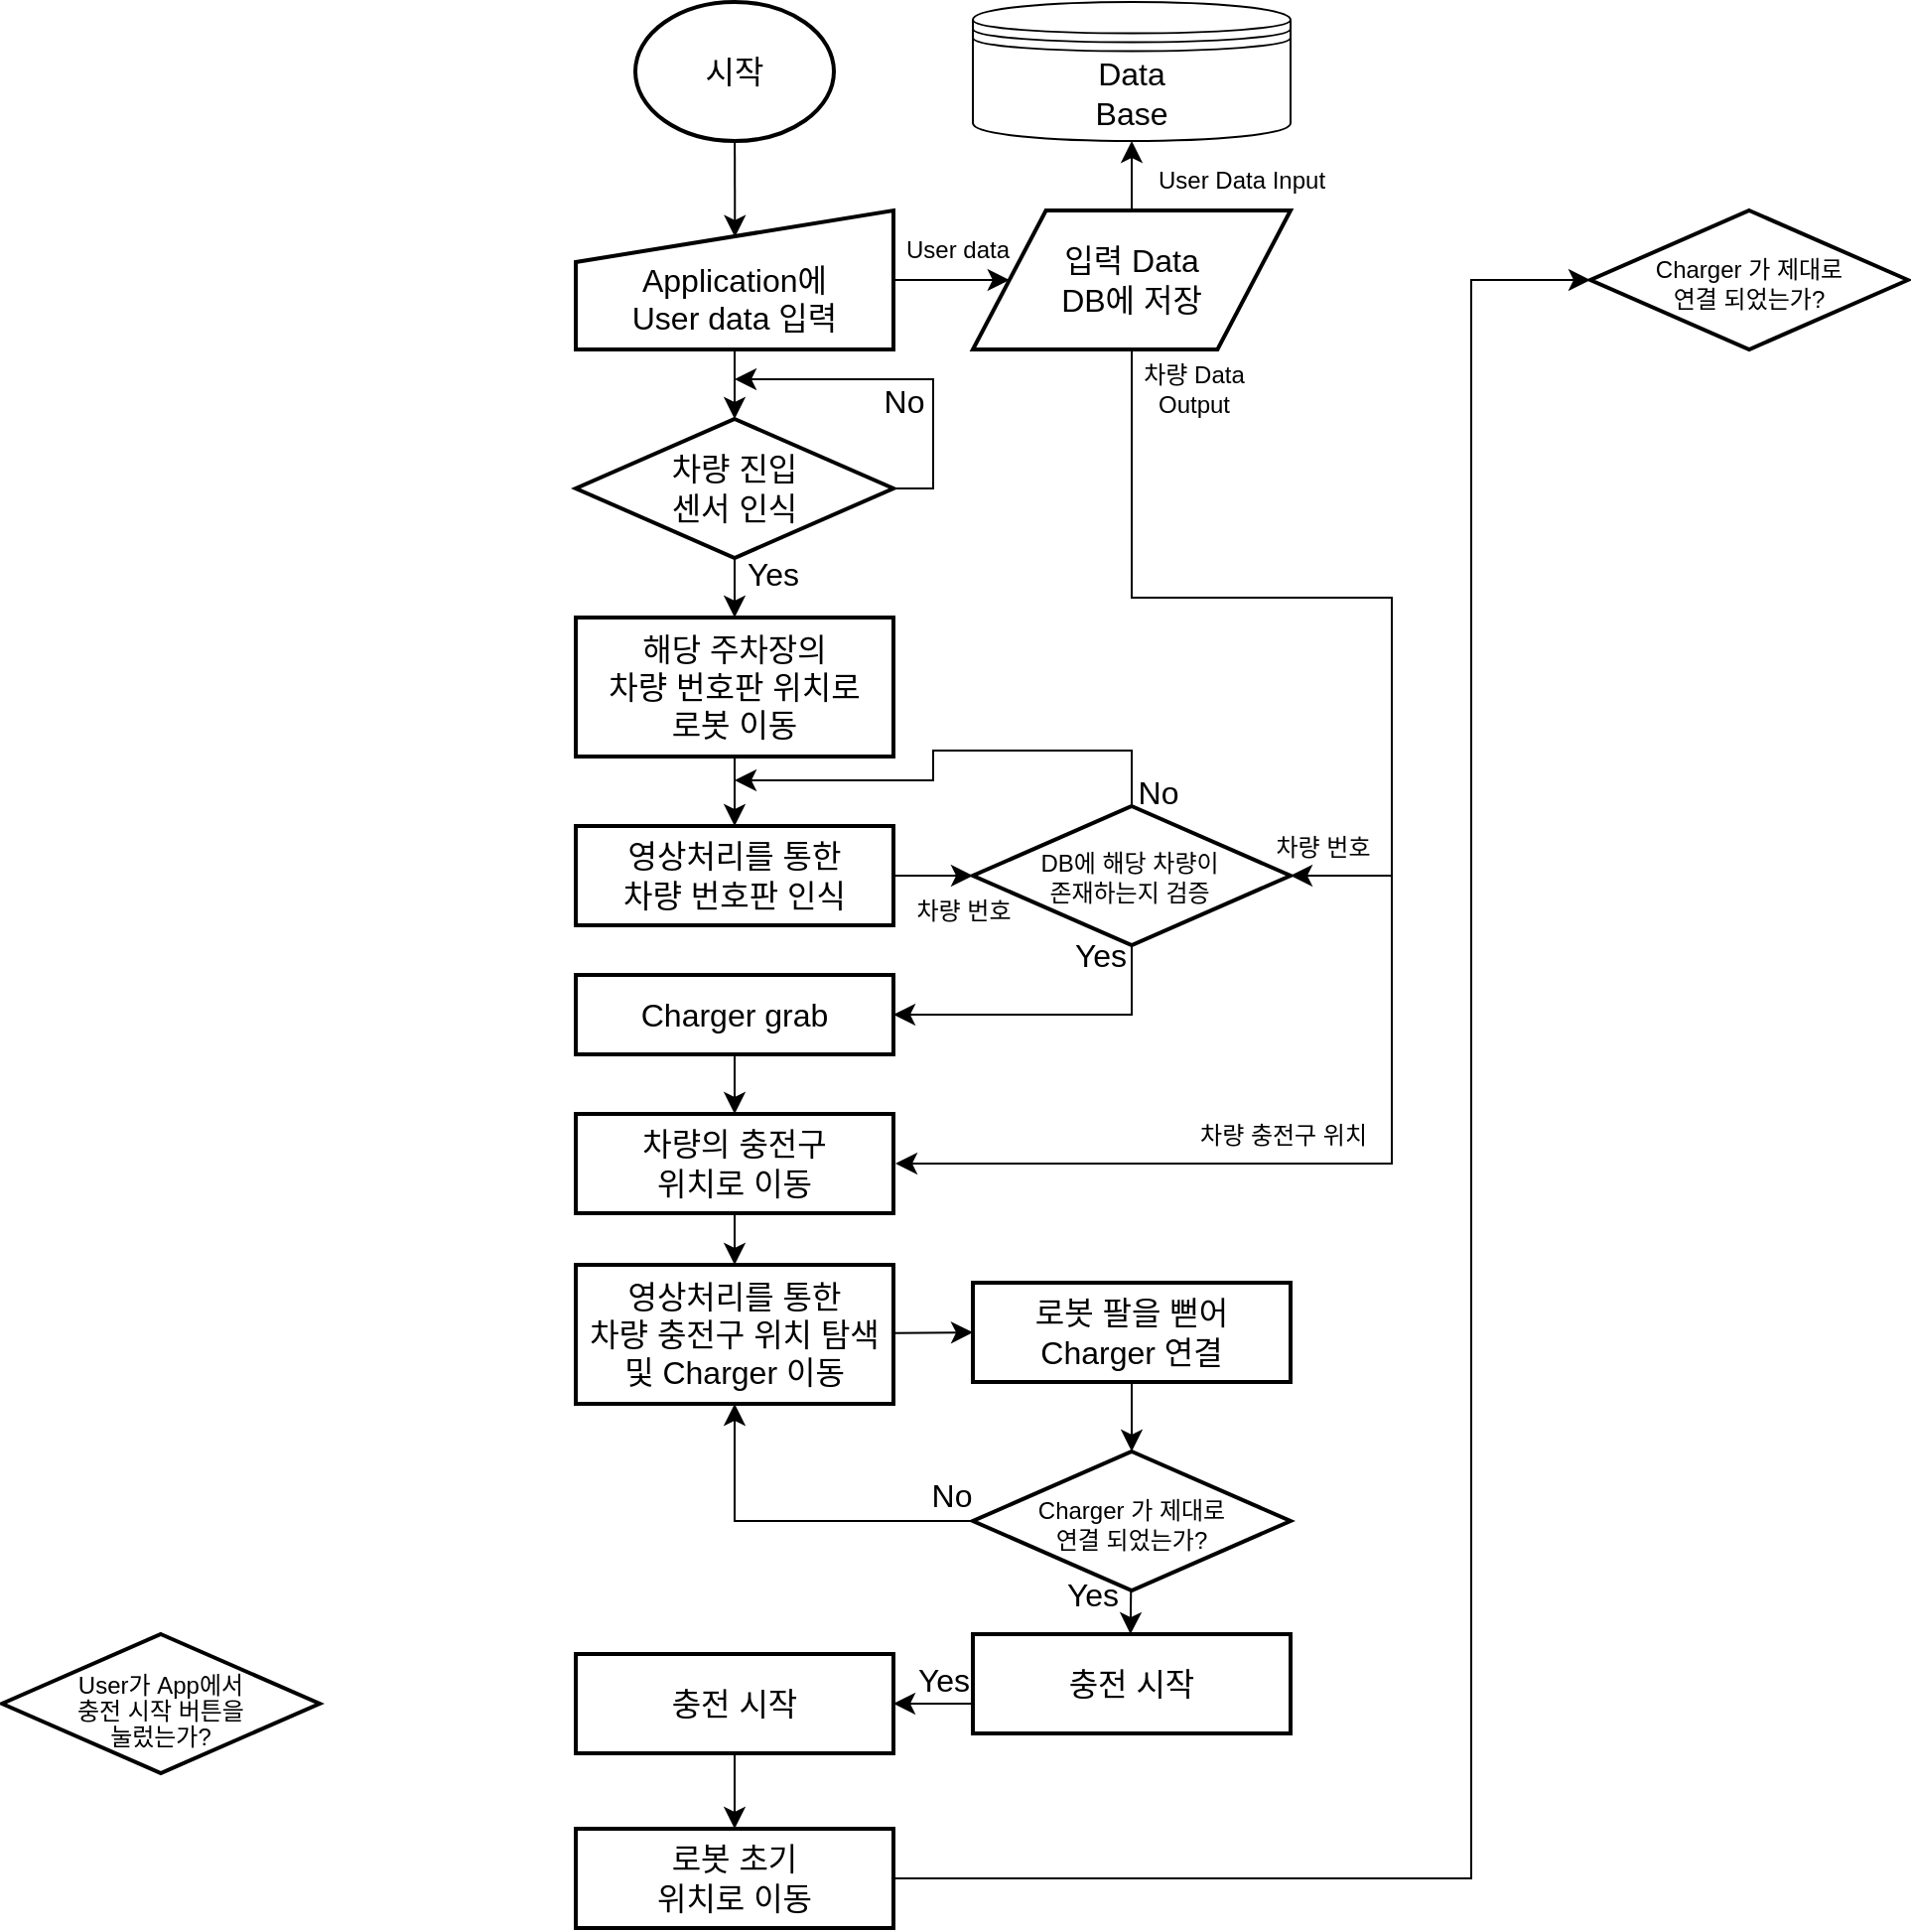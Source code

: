<mxfile version="22.1.4" type="device" pages="2">
  <diagram id="C5RBs43oDa-KdzZeNtuy" name="Page-1">
    <mxGraphModel dx="1909" dy="924" grid="1" gridSize="10" guides="1" tooltips="1" connect="1" arrows="1" fold="1" page="0" pageScale="1" pageWidth="827" pageHeight="1169" background="none" math="0" shadow="0">
      <root>
        <mxCell id="WIyWlLk6GJQsqaUBKTNV-0" />
        <mxCell id="WIyWlLk6GJQsqaUBKTNV-1" parent="WIyWlLk6GJQsqaUBKTNV-0" />
        <mxCell id="h17tKpYc9y7hVY17VJQC-1" value="시작" style="strokeWidth=2;html=1;shape=mxgraph.flowchart.start_1;whiteSpace=wrap;fontSize=16;labelBackgroundColor=none;rounded=0;" vertex="1" parent="WIyWlLk6GJQsqaUBKTNV-1">
          <mxGeometry x="249" y="10" width="100" height="70" as="geometry" />
        </mxCell>
        <mxCell id="h17tKpYc9y7hVY17VJQC-27" style="edgeStyle=none;curved=1;rounded=0;orthogonalLoop=1;jettySize=auto;html=1;entryX=0;entryY=0.5;entryDx=0;entryDy=0;fontSize=12;startSize=8;endSize=8;labelBackgroundColor=none;fontColor=default;" edge="1" parent="WIyWlLk6GJQsqaUBKTNV-1" source="h17tKpYc9y7hVY17VJQC-12" target="h17tKpYc9y7hVY17VJQC-25">
          <mxGeometry relative="1" as="geometry" />
        </mxCell>
        <mxCell id="h17tKpYc9y7hVY17VJQC-12" value="&lt;br&gt;&lt;span style=&quot;color: rgb(0, 0, 0); font-family: Helvetica; font-size: 16px; font-style: normal; font-variant-ligatures: normal; font-variant-caps: normal; font-weight: 400; letter-spacing: normal; orphans: 2; text-align: center; text-indent: 0px; text-transform: none; widows: 2; word-spacing: 0px; -webkit-text-stroke-width: 0px; text-decoration-thickness: initial; text-decoration-style: initial; text-decoration-color: initial; float: none; display: inline !important;&quot;&gt;Application에&lt;/span&gt;&lt;br style=&quot;border-color: var(--border-color); color: rgb(0, 0, 0); font-family: Helvetica; font-size: 16px; font-style: normal; font-variant-ligatures: normal; font-variant-caps: normal; font-weight: 400; letter-spacing: normal; orphans: 2; text-align: center; text-indent: 0px; text-transform: none; widows: 2; word-spacing: 0px; -webkit-text-stroke-width: 0px; text-decoration-thickness: initial; text-decoration-style: initial; text-decoration-color: initial;&quot;&gt;&lt;span style=&quot;color: rgb(0, 0, 0); font-family: Helvetica; font-size: 16px; font-style: normal; font-variant-ligatures: normal; font-variant-caps: normal; font-weight: 400; letter-spacing: normal; orphans: 2; text-align: center; text-indent: 0px; text-transform: none; widows: 2; word-spacing: 0px; -webkit-text-stroke-width: 0px; text-decoration-thickness: initial; text-decoration-style: initial; text-decoration-color: initial; float: none; display: inline !important;&quot;&gt;User data 입력&lt;/span&gt;" style="html=1;strokeWidth=2;shape=manualInput;whiteSpace=wrap;rounded=0;size=26;arcSize=11;fontSize=16;labelBackgroundColor=none;labelBorderColor=none;" vertex="1" parent="WIyWlLk6GJQsqaUBKTNV-1">
          <mxGeometry x="219" y="115" width="160" height="70" as="geometry" />
        </mxCell>
        <mxCell id="h17tKpYc9y7hVY17VJQC-13" style="edgeStyle=none;curved=1;rounded=0;orthogonalLoop=1;jettySize=auto;html=1;exitX=0.5;exitY=1;exitDx=0;exitDy=0;fontSize=12;startSize=8;endSize=8;labelBackgroundColor=none;fontColor=default;" edge="1" parent="WIyWlLk6GJQsqaUBKTNV-1" source="h17tKpYc9y7hVY17VJQC-12" target="h17tKpYc9y7hVY17VJQC-12">
          <mxGeometry relative="1" as="geometry" />
        </mxCell>
        <mxCell id="h17tKpYc9y7hVY17VJQC-28" style="edgeStyle=none;curved=1;rounded=0;orthogonalLoop=1;jettySize=auto;html=1;entryX=0.5;entryY=0;entryDx=0;entryDy=0;fontSize=12;startSize=8;endSize=8;labelBackgroundColor=none;fontColor=default;exitX=0.5;exitY=1;exitDx=0;exitDy=0;exitPerimeter=0;" edge="1" parent="WIyWlLk6GJQsqaUBKTNV-1" source="h17tKpYc9y7hVY17VJQC-15" target="h17tKpYc9y7hVY17VJQC-24">
          <mxGeometry relative="1" as="geometry" />
        </mxCell>
        <mxCell id="h17tKpYc9y7hVY17VJQC-15" value="차량 진입&lt;br&gt;센서 인식" style="strokeWidth=2;html=1;shape=mxgraph.flowchart.decision;whiteSpace=wrap;fontSize=16;labelBackgroundColor=none;rounded=0;" vertex="1" parent="WIyWlLk6GJQsqaUBKTNV-1">
          <mxGeometry x="219" y="220" width="160" height="70" as="geometry" />
        </mxCell>
        <mxCell id="h17tKpYc9y7hVY17VJQC-17" style="edgeStyle=none;curved=1;rounded=0;orthogonalLoop=1;jettySize=auto;html=1;entryX=0.501;entryY=0.191;entryDx=0;entryDy=0;entryPerimeter=0;fontSize=12;startSize=8;endSize=8;labelBackgroundColor=none;fontColor=default;" edge="1" parent="WIyWlLk6GJQsqaUBKTNV-1" source="h17tKpYc9y7hVY17VJQC-1" target="h17tKpYc9y7hVY17VJQC-12">
          <mxGeometry relative="1" as="geometry" />
        </mxCell>
        <mxCell id="h17tKpYc9y7hVY17VJQC-18" style="edgeStyle=none;curved=1;rounded=0;orthogonalLoop=1;jettySize=auto;html=1;entryX=0.5;entryY=0;entryDx=0;entryDy=0;entryPerimeter=0;fontSize=12;startSize=8;endSize=8;labelBackgroundColor=none;fontColor=default;" edge="1" parent="WIyWlLk6GJQsqaUBKTNV-1" source="h17tKpYc9y7hVY17VJQC-12" target="h17tKpYc9y7hVY17VJQC-15">
          <mxGeometry relative="1" as="geometry" />
        </mxCell>
        <mxCell id="h17tKpYc9y7hVY17VJQC-21" value="" style="edgeStyle=elbowEdgeStyle;elbow=horizontal;endArrow=classic;html=1;curved=0;rounded=0;endSize=8;startSize=8;fontSize=12;exitX=1;exitY=0.5;exitDx=0;exitDy=0;exitPerimeter=0;labelBackgroundColor=none;fontColor=default;" edge="1" parent="WIyWlLk6GJQsqaUBKTNV-1" source="h17tKpYc9y7hVY17VJQC-15">
          <mxGeometry width="50" height="50" relative="1" as="geometry">
            <mxPoint x="379" y="265" as="sourcePoint" />
            <mxPoint x="299" y="200" as="targetPoint" />
            <Array as="points">
              <mxPoint x="399" y="220" />
            </Array>
          </mxGeometry>
        </mxCell>
        <mxCell id="h17tKpYc9y7hVY17VJQC-22" value="No" style="text;html=1;align=center;verticalAlign=middle;resizable=0;points=[];autosize=1;strokeColor=none;fillColor=none;fontSize=16;labelBackgroundColor=none;rounded=0;" vertex="1" parent="WIyWlLk6GJQsqaUBKTNV-1">
          <mxGeometry x="364" y="196" width="40" height="30" as="geometry" />
        </mxCell>
        <mxCell id="h17tKpYc9y7hVY17VJQC-33" style="edgeStyle=none;curved=1;rounded=0;orthogonalLoop=1;jettySize=auto;html=1;fontSize=12;startSize=8;endSize=8;labelBackgroundColor=none;fontColor=default;" edge="1" parent="WIyWlLk6GJQsqaUBKTNV-1" source="h17tKpYc9y7hVY17VJQC-24" target="h17tKpYc9y7hVY17VJQC-32">
          <mxGeometry relative="1" as="geometry" />
        </mxCell>
        <mxCell id="h17tKpYc9y7hVY17VJQC-24" value="해당 주차장의&lt;br&gt;차량 번호판 위치로&lt;br&gt;로봇 이동" style="rounded=0;whiteSpace=wrap;html=1;absoluteArcSize=1;arcSize=14;strokeWidth=2;fontSize=16;labelBackgroundColor=none;" vertex="1" parent="WIyWlLk6GJQsqaUBKTNV-1">
          <mxGeometry x="219" y="320" width="160" height="70" as="geometry" />
        </mxCell>
        <mxCell id="h17tKpYc9y7hVY17VJQC-45" style="edgeStyle=none;curved=1;rounded=0;orthogonalLoop=1;jettySize=auto;html=1;fontSize=12;startSize=8;endSize=8;labelBackgroundColor=none;fontColor=default;" edge="1" parent="WIyWlLk6GJQsqaUBKTNV-1" source="h17tKpYc9y7hVY17VJQC-25" target="h17tKpYc9y7hVY17VJQC-44">
          <mxGeometry relative="1" as="geometry" />
        </mxCell>
        <mxCell id="h17tKpYc9y7hVY17VJQC-25" value="&lt;span style=&quot;color: rgb(0, 0, 0); font-family: Helvetica; font-size: 16px; font-style: normal; font-variant-ligatures: normal; font-variant-caps: normal; font-weight: 400; letter-spacing: normal; orphans: 2; text-align: center; text-indent: 0px; text-transform: none; widows: 2; word-spacing: 0px; -webkit-text-stroke-width: 0px; text-decoration-thickness: initial; text-decoration-style: initial; text-decoration-color: initial; float: none; display: inline !important;&quot;&gt;입력 Data&lt;br&gt;DB에 저장&lt;/span&gt;" style="shape=parallelogram;html=1;strokeWidth=2;perimeter=parallelogramPerimeter;whiteSpace=wrap;rounded=0;arcSize=12;size=0.23;fontSize=16;labelBackgroundColor=none;" vertex="1" parent="WIyWlLk6GJQsqaUBKTNV-1">
          <mxGeometry x="419" y="115" width="160" height="70" as="geometry" />
        </mxCell>
        <mxCell id="h17tKpYc9y7hVY17VJQC-29" value="Yes" style="text;html=1;align=center;verticalAlign=middle;resizable=0;points=[];autosize=1;strokeColor=none;fillColor=none;fontSize=16;labelBackgroundColor=none;rounded=0;" vertex="1" parent="WIyWlLk6GJQsqaUBKTNV-1">
          <mxGeometry x="293" y="283" width="50" height="30" as="geometry" />
        </mxCell>
        <mxCell id="h17tKpYc9y7hVY17VJQC-39" style="edgeStyle=none;curved=1;rounded=0;orthogonalLoop=1;jettySize=auto;html=1;fontSize=12;startSize=8;endSize=8;labelBackgroundColor=none;fontColor=default;" edge="1" parent="WIyWlLk6GJQsqaUBKTNV-1" source="h17tKpYc9y7hVY17VJQC-32">
          <mxGeometry relative="1" as="geometry">
            <mxPoint x="419" y="450" as="targetPoint" />
          </mxGeometry>
        </mxCell>
        <mxCell id="h17tKpYc9y7hVY17VJQC-32" value="영상처리를 통한&lt;br&gt;차량 번호판 인식" style="rounded=0;whiteSpace=wrap;html=1;absoluteArcSize=1;arcSize=14;strokeWidth=2;fontSize=16;labelBackgroundColor=none;" vertex="1" parent="WIyWlLk6GJQsqaUBKTNV-1">
          <mxGeometry x="219" y="425" width="160" height="50" as="geometry" />
        </mxCell>
        <mxCell id="h17tKpYc9y7hVY17VJQC-38" value="" style="edgeStyle=segmentEdgeStyle;endArrow=classic;html=1;curved=0;rounded=0;endSize=8;startSize=8;fontSize=12;exitX=0.5;exitY=0;exitDx=0;exitDy=0;exitPerimeter=0;labelBackgroundColor=none;fontColor=default;" edge="1" parent="WIyWlLk6GJQsqaUBKTNV-1" source="h17tKpYc9y7hVY17VJQC-47">
          <mxGeometry width="50" height="50" relative="1" as="geometry">
            <mxPoint x="499" y="405" as="sourcePoint" />
            <mxPoint x="299" y="402" as="targetPoint" />
            <Array as="points">
              <mxPoint x="499" y="387" />
              <mxPoint x="399" y="387" />
              <mxPoint x="399" y="402" />
            </Array>
          </mxGeometry>
        </mxCell>
        <mxCell id="h17tKpYc9y7hVY17VJQC-40" value="No" style="text;html=1;align=center;verticalAlign=middle;resizable=0;points=[];autosize=1;strokeColor=none;fillColor=none;fontSize=16;labelBackgroundColor=none;rounded=0;" vertex="1" parent="WIyWlLk6GJQsqaUBKTNV-1">
          <mxGeometry x="492" y="393" width="40" height="30" as="geometry" />
        </mxCell>
        <mxCell id="h17tKpYc9y7hVY17VJQC-41" value="" style="edgeStyle=segmentEdgeStyle;endArrow=classic;html=1;curved=0;rounded=0;endSize=8;startSize=8;fontSize=12;exitX=0.377;exitY=1.005;exitDx=0;exitDy=0;exitPerimeter=0;entryX=1;entryY=0.5;entryDx=0;entryDy=0;labelBackgroundColor=none;fontColor=default;" edge="1" parent="WIyWlLk6GJQsqaUBKTNV-1">
          <mxGeometry width="50" height="50" relative="1" as="geometry">
            <mxPoint x="499.03" y="185.0" as="sourcePoint" />
            <mxPoint x="579" y="450" as="targetPoint" />
            <Array as="points">
              <mxPoint x="499" y="310" />
              <mxPoint x="630" y="310" />
              <mxPoint x="630" y="450" />
            </Array>
          </mxGeometry>
        </mxCell>
        <mxCell id="h17tKpYc9y7hVY17VJQC-42" value="차량 Data&lt;br&gt;Output" style="text;html=1;align=center;verticalAlign=middle;resizable=0;points=[];autosize=1;strokeColor=none;fillColor=none;fontSize=12;labelBackgroundColor=none;rounded=0;" vertex="1" parent="WIyWlLk6GJQsqaUBKTNV-1">
          <mxGeometry x="490" y="185" width="80" height="40" as="geometry" />
        </mxCell>
        <mxCell id="h17tKpYc9y7hVY17VJQC-44" value="Data&lt;br&gt;Base" style="shape=datastore;whiteSpace=wrap;html=1;fontSize=16;labelBackgroundColor=none;rounded=0;" vertex="1" parent="WIyWlLk6GJQsqaUBKTNV-1">
          <mxGeometry x="419" y="10" width="160" height="70" as="geometry" />
        </mxCell>
        <mxCell id="h17tKpYc9y7hVY17VJQC-46" value="User Data Input" style="text;html=1;align=center;verticalAlign=middle;resizable=0;points=[];autosize=1;strokeColor=none;fillColor=none;fontSize=12;labelBackgroundColor=none;rounded=0;" vertex="1" parent="WIyWlLk6GJQsqaUBKTNV-1">
          <mxGeometry x="499" y="85" width="110" height="30" as="geometry" />
        </mxCell>
        <mxCell id="h17tKpYc9y7hVY17VJQC-47" value="&lt;span style=&quot;color: rgb(0, 0, 0); font-family: Helvetica; font-size: 12px; font-style: normal; font-variant-ligatures: normal; font-variant-caps: normal; font-weight: 400; letter-spacing: normal; orphans: 2; text-indent: 0px; text-transform: none; widows: 2; word-spacing: 0px; -webkit-text-stroke-width: 0px; text-decoration-thickness: initial; text-decoration-style: initial; text-decoration-color: initial; float: none; display: inline !important;&quot;&gt;DB에 해당 차량이&lt;/span&gt;&lt;br style=&quot;border-color: var(--border-color); color: rgb(0, 0, 0); font-family: Helvetica; font-size: 12px; font-style: normal; font-variant-ligatures: normal; font-variant-caps: normal; font-weight: 400; letter-spacing: normal; orphans: 2; text-indent: 0px; text-transform: none; widows: 2; word-spacing: 0px; -webkit-text-stroke-width: 0px; text-decoration-thickness: initial; text-decoration-style: initial; text-decoration-color: initial;&quot;&gt;&lt;span style=&quot;color: rgb(0, 0, 0); font-family: Helvetica; font-size: 12px; font-style: normal; font-variant-ligatures: normal; font-variant-caps: normal; font-weight: 400; letter-spacing: normal; orphans: 2; text-indent: 0px; text-transform: none; widows: 2; word-spacing: 0px; -webkit-text-stroke-width: 0px; text-decoration-thickness: initial; text-decoration-style: initial; text-decoration-color: initial; float: none; display: inline !important;&quot;&gt;존재하는지 검증&lt;/span&gt;" style="strokeWidth=2;html=1;shape=mxgraph.flowchart.decision;fontSize=12;labelBackgroundColor=none;rounded=0;spacing=2;whiteSpace=wrap;spacingTop=2;horizontal=1;verticalAlign=middle;align=center;spacingLeft=-2;" vertex="1" parent="WIyWlLk6GJQsqaUBKTNV-1">
          <mxGeometry x="419" y="415" width="160" height="70" as="geometry" />
        </mxCell>
        <mxCell id="h17tKpYc9y7hVY17VJQC-71" style="edgeStyle=none;curved=1;rounded=0;orthogonalLoop=1;jettySize=auto;html=1;entryX=0.5;entryY=0;entryDx=0;entryDy=0;fontSize=12;startSize=8;endSize=8;labelBackgroundColor=none;fontColor=default;" edge="1" parent="WIyWlLk6GJQsqaUBKTNV-1" source="h17tKpYc9y7hVY17VJQC-48" target="h17tKpYc9y7hVY17VJQC-56">
          <mxGeometry relative="1" as="geometry" />
        </mxCell>
        <mxCell id="h17tKpYc9y7hVY17VJQC-48" value="Charger grab" style="rounded=0;whiteSpace=wrap;html=1;absoluteArcSize=1;arcSize=14;strokeWidth=2;fontSize=16;labelBackgroundColor=none;" vertex="1" parent="WIyWlLk6GJQsqaUBKTNV-1">
          <mxGeometry x="219" y="500" width="160" height="40" as="geometry" />
        </mxCell>
        <mxCell id="h17tKpYc9y7hVY17VJQC-49" value="" style="edgeStyle=segmentEdgeStyle;endArrow=classic;html=1;curved=0;rounded=0;endSize=8;startSize=8;fontSize=12;exitX=0.5;exitY=1;exitDx=0;exitDy=0;exitPerimeter=0;entryX=1;entryY=0.5;entryDx=0;entryDy=0;labelBackgroundColor=none;fontColor=default;" edge="1" parent="WIyWlLk6GJQsqaUBKTNV-1" source="h17tKpYc9y7hVY17VJQC-47" target="h17tKpYc9y7hVY17VJQC-48">
          <mxGeometry width="50" height="50" relative="1" as="geometry">
            <mxPoint x="489" y="530" as="sourcePoint" />
            <mxPoint x="409" y="570" as="targetPoint" />
            <Array as="points">
              <mxPoint x="499" y="520" />
            </Array>
          </mxGeometry>
        </mxCell>
        <mxCell id="h17tKpYc9y7hVY17VJQC-50" value="Yes" style="text;html=1;align=center;verticalAlign=middle;resizable=0;points=[];autosize=1;strokeColor=none;fillColor=none;fontSize=16;labelBackgroundColor=none;rounded=0;" vertex="1" parent="WIyWlLk6GJQsqaUBKTNV-1">
          <mxGeometry x="458" y="475" width="50" height="30" as="geometry" />
        </mxCell>
        <mxCell id="h17tKpYc9y7hVY17VJQC-55" value="User data" style="text;html=1;align=center;verticalAlign=middle;resizable=0;points=[];autosize=1;strokeColor=none;fillColor=none;fontSize=12;labelBackgroundColor=none;rounded=0;" vertex="1" parent="WIyWlLk6GJQsqaUBKTNV-1">
          <mxGeometry x="371" y="120" width="80" height="30" as="geometry" />
        </mxCell>
        <mxCell id="h17tKpYc9y7hVY17VJQC-66" style="edgeStyle=none;curved=1;rounded=0;orthogonalLoop=1;jettySize=auto;html=1;entryX=0.5;entryY=0;entryDx=0;entryDy=0;fontSize=12;startSize=8;endSize=8;labelBackgroundColor=none;fontColor=default;" edge="1" parent="WIyWlLk6GJQsqaUBKTNV-1" source="h17tKpYc9y7hVY17VJQC-56" target="h17tKpYc9y7hVY17VJQC-65">
          <mxGeometry relative="1" as="geometry" />
        </mxCell>
        <mxCell id="h17tKpYc9y7hVY17VJQC-56" value="차량의 충전구&lt;br&gt;위치로 이동" style="rounded=0;whiteSpace=wrap;html=1;absoluteArcSize=1;arcSize=14;strokeWidth=2;fontSize=16;labelBackgroundColor=none;" vertex="1" parent="WIyWlLk6GJQsqaUBKTNV-1">
          <mxGeometry x="219" y="570" width="160" height="50" as="geometry" />
        </mxCell>
        <mxCell id="h17tKpYc9y7hVY17VJQC-57" value="" style="edgeStyle=segmentEdgeStyle;endArrow=classic;html=1;curved=0;rounded=0;endSize=8;startSize=8;fontSize=12;labelBackgroundColor=none;fontColor=default;" edge="1" parent="WIyWlLk6GJQsqaUBKTNV-1">
          <mxGeometry width="50" height="50" relative="1" as="geometry">
            <mxPoint x="599" y="450" as="sourcePoint" />
            <mxPoint x="380" y="595" as="targetPoint" />
            <Array as="points">
              <mxPoint x="630" y="450" />
              <mxPoint x="630" y="595" />
            </Array>
          </mxGeometry>
        </mxCell>
        <mxCell id="h17tKpYc9y7hVY17VJQC-58" value="&lt;font style=&quot;font-size: 12px;&quot;&gt;차량 번호&lt;/font&gt;" style="text;html=1;align=center;verticalAlign=middle;resizable=0;points=[];autosize=1;strokeColor=none;fillColor=none;fontSize=16;labelBackgroundColor=none;rounded=0;" vertex="1" parent="WIyWlLk6GJQsqaUBKTNV-1">
          <mxGeometry x="560" y="419" width="70" height="30" as="geometry" />
        </mxCell>
        <mxCell id="h17tKpYc9y7hVY17VJQC-59" value="&lt;span style=&quot;font-size: 12px;&quot;&gt;차량 충전구 위치&lt;/span&gt;" style="text;html=1;align=center;verticalAlign=middle;resizable=0;points=[];autosize=1;strokeColor=none;fillColor=none;fontSize=16;labelBackgroundColor=none;rounded=0;" vertex="1" parent="WIyWlLk6GJQsqaUBKTNV-1">
          <mxGeometry x="520" y="564" width="110" height="30" as="geometry" />
        </mxCell>
        <mxCell id="h17tKpYc9y7hVY17VJQC-70" style="edgeStyle=none;curved=1;rounded=0;orthogonalLoop=1;jettySize=auto;html=1;entryX=0;entryY=0.5;entryDx=0;entryDy=0;fontSize=12;startSize=8;endSize=8;labelBackgroundColor=none;fontColor=default;" edge="1" parent="WIyWlLk6GJQsqaUBKTNV-1" source="h17tKpYc9y7hVY17VJQC-65" target="h17tKpYc9y7hVY17VJQC-69">
          <mxGeometry relative="1" as="geometry" />
        </mxCell>
        <mxCell id="h17tKpYc9y7hVY17VJQC-65" value="영상처리를 통한&lt;br&gt;차량 충전구 위치 탐색&lt;br&gt;및 Charger 이동" style="rounded=0;whiteSpace=wrap;html=1;absoluteArcSize=1;arcSize=14;strokeWidth=2;fontSize=16;labelBackgroundColor=none;" vertex="1" parent="WIyWlLk6GJQsqaUBKTNV-1">
          <mxGeometry x="219" y="646" width="160" height="70" as="geometry" />
        </mxCell>
        <mxCell id="h17tKpYc9y7hVY17VJQC-68" value="&lt;font style=&quot;font-size: 12px;&quot;&gt;차량 번호&lt;/font&gt;" style="text;html=1;align=center;verticalAlign=middle;resizable=0;points=[];autosize=1;strokeColor=none;fillColor=none;fontSize=16;labelBackgroundColor=none;rounded=0;" vertex="1" parent="WIyWlLk6GJQsqaUBKTNV-1">
          <mxGeometry x="379" y="451" width="70" height="30" as="geometry" />
        </mxCell>
        <mxCell id="h17tKpYc9y7hVY17VJQC-73" style="edgeStyle=none;curved=1;rounded=0;orthogonalLoop=1;jettySize=auto;html=1;fontSize=12;startSize=8;endSize=8;labelBackgroundColor=none;fontColor=default;" edge="1" parent="WIyWlLk6GJQsqaUBKTNV-1" source="h17tKpYc9y7hVY17VJQC-69" target="h17tKpYc9y7hVY17VJQC-72">
          <mxGeometry relative="1" as="geometry" />
        </mxCell>
        <mxCell id="h17tKpYc9y7hVY17VJQC-69" value="로봇 팔을 뻗어&lt;br&gt;Charger 연결" style="rounded=0;whiteSpace=wrap;html=1;absoluteArcSize=1;arcSize=14;strokeWidth=2;fontSize=16;labelBackgroundColor=none;" vertex="1" parent="WIyWlLk6GJQsqaUBKTNV-1">
          <mxGeometry x="419" y="655" width="160" height="50" as="geometry" />
        </mxCell>
        <mxCell id="n_oZ5gadPJgLqNOZH9gp-1" style="edgeStyle=none;curved=1;rounded=0;orthogonalLoop=1;jettySize=auto;html=1;fontSize=12;fontColor=default;startSize=8;endSize=8;labelBackgroundColor=none;" edge="1" parent="WIyWlLk6GJQsqaUBKTNV-1" source="h17tKpYc9y7hVY17VJQC-72">
          <mxGeometry relative="1" as="geometry">
            <mxPoint x="498.38" y="832" as="targetPoint" />
          </mxGeometry>
        </mxCell>
        <mxCell id="h17tKpYc9y7hVY17VJQC-72" value="&lt;p style=&quot;line-height: 120%; font-size: 12px;&quot;&gt;&lt;/p&gt;&lt;div style=&quot;font-size: 12px;&quot;&gt;&lt;span style=&quot;background-color: initial; font-size: 12px;&quot;&gt;&lt;font style=&quot;font-size: 12px;&quot;&gt;Charger 가 제대로&lt;/font&gt;&lt;/span&gt;&lt;/div&gt;&lt;div style=&quot;font-size: 12px;&quot;&gt;&lt;span style=&quot;background-color: initial; font-size: 12px;&quot;&gt;&lt;font style=&quot;font-size: 12px;&quot;&gt;연결 되었는가?&lt;/font&gt;&lt;/span&gt;&lt;/div&gt;&lt;p style=&quot;font-size: 12px;&quot;&gt;&lt;/p&gt;" style="strokeWidth=2;html=1;shape=mxgraph.flowchart.decision;whiteSpace=wrap;fontSize=12;labelBackgroundColor=none;rounded=0;align=center;spacingTop=3;" vertex="1" parent="WIyWlLk6GJQsqaUBKTNV-1">
          <mxGeometry x="419" y="740" width="160" height="70" as="geometry" />
        </mxCell>
        <mxCell id="h17tKpYc9y7hVY17VJQC-78" value="No" style="text;html=1;align=center;verticalAlign=middle;resizable=0;points=[];autosize=1;strokeColor=none;fillColor=none;fontSize=16;labelBackgroundColor=none;rounded=0;" vertex="1" parent="WIyWlLk6GJQsqaUBKTNV-1">
          <mxGeometry x="388" y="746.5" width="40" height="30" as="geometry" />
        </mxCell>
        <mxCell id="h17tKpYc9y7hVY17VJQC-79" value="" style="edgeStyle=segmentEdgeStyle;endArrow=classic;html=1;curved=0;rounded=0;endSize=8;startSize=8;fontSize=12;exitX=0;exitY=0.5;exitDx=0;exitDy=0;exitPerimeter=0;entryX=0.5;entryY=1;entryDx=0;entryDy=0;labelBackgroundColor=none;fontColor=default;" edge="1" parent="WIyWlLk6GJQsqaUBKTNV-1" source="h17tKpYc9y7hVY17VJQC-72" target="h17tKpYc9y7hVY17VJQC-65">
          <mxGeometry width="50" height="50" relative="1" as="geometry">
            <mxPoint x="230" y="810" as="sourcePoint" />
            <mxPoint x="280" y="760" as="targetPoint" />
          </mxGeometry>
        </mxCell>
        <mxCell id="n_oZ5gadPJgLqNOZH9gp-10" style="edgeStyle=none;curved=1;orthogonalLoop=1;jettySize=auto;html=1;entryX=0.5;entryY=0;entryDx=0;entryDy=0;fontSize=12;startSize=8;endSize=8;" edge="1" parent="WIyWlLk6GJQsqaUBKTNV-1" source="h17tKpYc9y7hVY17VJQC-80" target="n_oZ5gadPJgLqNOZH9gp-7">
          <mxGeometry relative="1" as="geometry" />
        </mxCell>
        <mxCell id="h17tKpYc9y7hVY17VJQC-80" value="충전 시작" style="rounded=0;whiteSpace=wrap;html=1;absoluteArcSize=1;arcSize=14;strokeWidth=2;fontSize=16;labelBackgroundColor=none;" vertex="1" parent="WIyWlLk6GJQsqaUBKTNV-1">
          <mxGeometry x="219" y="842" width="160" height="50" as="geometry" />
        </mxCell>
        <mxCell id="n_oZ5gadPJgLqNOZH9gp-2" style="edgeStyle=none;curved=1;rounded=0;orthogonalLoop=1;jettySize=auto;html=1;exitX=0;exitY=0.5;exitDx=0;exitDy=0;exitPerimeter=0;entryX=1;entryY=0.5;entryDx=0;entryDy=0;fontSize=12;startSize=8;endSize=8;" edge="1" parent="WIyWlLk6GJQsqaUBKTNV-1" target="h17tKpYc9y7hVY17VJQC-80">
          <mxGeometry relative="1" as="geometry">
            <mxPoint x="418" y="867" as="sourcePoint" />
          </mxGeometry>
        </mxCell>
        <mxCell id="n_oZ5gadPJgLqNOZH9gp-5" value="Yes" style="text;html=1;align=center;verticalAlign=middle;resizable=0;points=[];autosize=1;strokeColor=none;fillColor=none;fontSize=16;labelBackgroundColor=none;rounded=0;" vertex="1" parent="WIyWlLk6GJQsqaUBKTNV-1">
          <mxGeometry x="379" y="840" width="50" height="30" as="geometry" />
        </mxCell>
        <mxCell id="n_oZ5gadPJgLqNOZH9gp-7" value="로봇 초기 &lt;br&gt;위치로 이동" style="rounded=0;whiteSpace=wrap;html=1;absoluteArcSize=1;arcSize=14;strokeWidth=2;fontSize=16;labelBackgroundColor=none;" vertex="1" parent="WIyWlLk6GJQsqaUBKTNV-1">
          <mxGeometry x="219" y="930" width="160" height="50" as="geometry" />
        </mxCell>
        <mxCell id="n_oZ5gadPJgLqNOZH9gp-8" value="Yes" style="text;html=1;align=center;verticalAlign=middle;resizable=0;points=[];autosize=1;strokeColor=none;fillColor=none;fontSize=16;labelBackgroundColor=none;rounded=0;" vertex="1" parent="WIyWlLk6GJQsqaUBKTNV-1">
          <mxGeometry x="454" y="797" width="50" height="30" as="geometry" />
        </mxCell>
        <mxCell id="n_oZ5gadPJgLqNOZH9gp-9" value="" style="edgeStyle=segmentEdgeStyle;endArrow=classic;html=1;curved=0;rounded=0;endSize=8;startSize=8;fontSize=12;exitX=1;exitY=0.5;exitDx=0;exitDy=0;entryX=0;entryY=0.5;entryDx=0;entryDy=0;" edge="1" parent="WIyWlLk6GJQsqaUBKTNV-1" source="n_oZ5gadPJgLqNOZH9gp-7">
          <mxGeometry width="50" height="50" relative="1" as="geometry">
            <mxPoint x="640" y="960" as="sourcePoint" />
            <mxPoint x="730" y="150.0" as="targetPoint" />
            <Array as="points">
              <mxPoint x="670" y="955" />
              <mxPoint x="670" y="150" />
            </Array>
          </mxGeometry>
        </mxCell>
        <mxCell id="n_oZ5gadPJgLqNOZH9gp-13" value="&lt;p style=&quot;line-height: 120%; font-size: 12px;&quot;&gt;&lt;/p&gt;&lt;div style=&quot;font-size: 12px;&quot;&gt;&lt;span style=&quot;background-color: initial; font-size: 12px;&quot;&gt;&lt;font style=&quot;font-size: 12px;&quot;&gt;Charger 가 제대로&lt;/font&gt;&lt;/span&gt;&lt;/div&gt;&lt;div style=&quot;font-size: 12px;&quot;&gt;&lt;span style=&quot;background-color: initial; font-size: 12px;&quot;&gt;&lt;font style=&quot;font-size: 12px;&quot;&gt;연결 되었는가?&lt;/font&gt;&lt;/span&gt;&lt;/div&gt;&lt;p style=&quot;font-size: 12px;&quot;&gt;&lt;/p&gt;" style="strokeWidth=2;html=1;shape=mxgraph.flowchart.decision;whiteSpace=wrap;fontSize=12;labelBackgroundColor=none;rounded=0;align=center;spacingTop=3;" vertex="1" parent="WIyWlLk6GJQsqaUBKTNV-1">
          <mxGeometry x="730" y="115" width="160" height="70" as="geometry" />
        </mxCell>
        <mxCell id="n_oZ5gadPJgLqNOZH9gp-14" value="&lt;p style=&quot;line-height: 110%; font-size: 12px;&quot;&gt;&lt;span style=&quot;background-color: initial;&quot;&gt;User가 App에서&lt;/span&gt;&lt;br&gt;&lt;span style=&quot;background-color: initial;&quot;&gt;충전 시작 버튼을&lt;/span&gt;&lt;br&gt;&lt;span style=&quot;background-color: initial;&quot;&gt;눌렀는가?&lt;/span&gt;&lt;br&gt;&lt;/p&gt;" style="strokeWidth=2;html=1;shape=mxgraph.flowchart.decision;whiteSpace=wrap;fontSize=16;labelBackgroundColor=none;rounded=0;spacingTop=7;" vertex="1" parent="WIyWlLk6GJQsqaUBKTNV-1">
          <mxGeometry x="-70" y="832" width="160" height="70" as="geometry" />
        </mxCell>
        <mxCell id="n_oZ5gadPJgLqNOZH9gp-15" value="충전 시작" style="rounded=0;whiteSpace=wrap;html=1;absoluteArcSize=1;arcSize=14;strokeWidth=2;fontSize=16;labelBackgroundColor=none;" vertex="1" parent="WIyWlLk6GJQsqaUBKTNV-1">
          <mxGeometry x="419" y="832" width="160" height="50" as="geometry" />
        </mxCell>
      </root>
    </mxGraphModel>
  </diagram>
  <diagram id="I8d55XCSmxlPMuwNqgZG" name="페이지-2">
    <mxGraphModel dx="1687" dy="233" grid="1" gridSize="10" guides="1" tooltips="1" connect="1" arrows="1" fold="1" page="0" pageScale="1" pageWidth="827" pageHeight="1169" background="none" math="0" shadow="0">
      <root>
        <mxCell id="0" />
        <mxCell id="1" parent="0" />
        <mxCell id="b6IpMJ4bVjm25MypMF8A-1" style="edgeStyle=none;curved=1;rounded=1;hachureGap=4;orthogonalLoop=1;jettySize=auto;html=1;fontFamily=Architects Daughter;fontSource=https%3A%2F%2Ffonts.googleapis.com%2Fcss%3Ffamily%3DArchitects%2BDaughter;fontSize=16;startSize=8;endSize=8;entryX=0.5;entryY=0;entryDx=0;entryDy=0;labelBackgroundColor=none;fontColor=default;strokeColor=#A8201A;" edge="1" parent="1" target="b6IpMJ4bVjm25MypMF8A-7">
          <mxGeometry relative="1" as="geometry">
            <mxPoint x="409" y="1033" as="targetPoint" />
            <mxPoint x="389" y="933" as="sourcePoint" />
            <Array as="points">
              <mxPoint x="439" y="933" />
            </Array>
          </mxGeometry>
        </mxCell>
        <mxCell id="b6IpMJ4bVjm25MypMF8A-2" style="edgeStyle=none;curved=1;rounded=1;hachureGap=4;orthogonalLoop=1;jettySize=auto;html=1;fontFamily=Architects Daughter;fontSource=https%3A%2F%2Ffonts.googleapis.com%2Fcss%3Ffamily%3DArchitects%2BDaughter;fontSize=16;startSize=8;endSize=8;entryX=0;entryY=0.5;entryDx=0;entryDy=0;labelBackgroundColor=none;fontColor=default;strokeColor=#A8201A;" edge="1" parent="1" source="b6IpMJ4bVjm25MypMF8A-3" target="b6IpMJ4bVjm25MypMF8A-23">
          <mxGeometry relative="1" as="geometry">
            <mxPoint x="250" y="1084" as="targetPoint" />
            <Array as="points">
              <mxPoint x="380" y="934" />
              <mxPoint x="140" y="1134" />
            </Array>
          </mxGeometry>
        </mxCell>
        <mxCell id="b6IpMJ4bVjm25MypMF8A-3" value="BAT&lt;br&gt;22.2V" style="rounded=1;whiteSpace=wrap;html=1;hachureGap=4;fontFamily=Architects Daughter;fontSource=https%3A%2F%2Ffonts.googleapis.com%2Fcss%3Ffamily%3DArchitects%2BDaughter;fontSize=20;labelBackgroundColor=none;fillColor=#FAE5C7;strokeColor=#0F8B8D;fontColor=#143642;" vertex="1" parent="1">
          <mxGeometry x="190" y="904" width="120" height="60" as="geometry" />
        </mxCell>
        <mxCell id="b6IpMJ4bVjm25MypMF8A-4" style="edgeStyle=none;curved=1;rounded=1;hachureGap=4;orthogonalLoop=1;jettySize=auto;html=1;entryX=0;entryY=0.5;entryDx=0;entryDy=0;fontFamily=Architects Daughter;fontSource=https%3A%2F%2Ffonts.googleapis.com%2Fcss%3Ffamily%3DArchitects%2BDaughter;fontSize=16;startSize=8;endSize=8;labelBackgroundColor=none;fontColor=default;strokeColor=#A8201A;" edge="1" parent="1" source="b6IpMJ4bVjm25MypMF8A-7" target="b6IpMJ4bVjm25MypMF8A-10">
          <mxGeometry relative="1" as="geometry" />
        </mxCell>
        <mxCell id="b6IpMJ4bVjm25MypMF8A-5" style="edgeStyle=none;curved=1;rounded=1;hachureGap=4;orthogonalLoop=1;jettySize=auto;html=1;fontFamily=Architects Daughter;fontSource=https%3A%2F%2Ffonts.googleapis.com%2Fcss%3Ffamily%3DArchitects%2BDaughter;fontSize=16;startSize=8;endSize=8;labelBackgroundColor=none;fontColor=default;strokeColor=#A8201A;" edge="1" parent="1" source="b6IpMJ4bVjm25MypMF8A-7" target="b6IpMJ4bVjm25MypMF8A-15">
          <mxGeometry relative="1" as="geometry" />
        </mxCell>
        <mxCell id="b6IpMJ4bVjm25MypMF8A-6" style="edgeStyle=none;curved=1;rounded=1;hachureGap=4;orthogonalLoop=1;jettySize=auto;html=1;entryX=0;entryY=0.5;entryDx=0;entryDy=0;fontFamily=Architects Daughter;fontSource=https%3A%2F%2Ffonts.googleapis.com%2Fcss%3Ffamily%3DArchitects%2BDaughter;fontSize=16;startSize=8;endSize=8;labelBackgroundColor=none;fontColor=default;strokeColor=#A8201A;" edge="1" parent="1" source="b6IpMJ4bVjm25MypMF8A-7" target="b6IpMJ4bVjm25MypMF8A-12">
          <mxGeometry relative="1" as="geometry" />
        </mxCell>
        <mxCell id="b6IpMJ4bVjm25MypMF8A-7" value="22.2V -&amp;gt; 12V&lt;br&gt;DC convert" style="rounded=1;whiteSpace=wrap;html=1;hachureGap=4;fontFamily=Architects Daughter;fontSource=https%3A%2F%2Ffonts.googleapis.com%2Fcss%3Ffamily%3DArchitects%2BDaughter;fontSize=20;labelBackgroundColor=none;fillColor=#FAE5C7;strokeColor=#0F8B8D;fontColor=#143642;" vertex="1" parent="1">
          <mxGeometry x="350" y="1034" width="120" height="60" as="geometry" />
        </mxCell>
        <mxCell id="b6IpMJ4bVjm25MypMF8A-8" value="step motor&lt;br&gt;driver" style="rounded=1;whiteSpace=wrap;html=1;hachureGap=4;fontFamily=Architects Daughter;fontSource=https%3A%2F%2Ffonts.googleapis.com%2Fcss%3Ffamily%3DArchitects%2BDaughter;fontSize=20;labelBackgroundColor=none;fillColor=#FAE5C7;strokeColor=#0F8B8D;fontColor=#143642;" vertex="1" parent="1">
          <mxGeometry x="538" y="904" width="120" height="60" as="geometry" />
        </mxCell>
        <mxCell id="b6IpMJ4bVjm25MypMF8A-9" style="edgeStyle=none;curved=1;rounded=1;hachureGap=4;orthogonalLoop=1;jettySize=auto;html=1;fontFamily=Architects Daughter;fontSource=https%3A%2F%2Ffonts.googleapis.com%2Fcss%3Ffamily%3DArchitects%2BDaughter;fontSize=16;startSize=8;endSize=8;labelBackgroundColor=none;fontColor=default;strokeColor=#A8201A;" edge="1" parent="1" source="b6IpMJ4bVjm25MypMF8A-10" target="b6IpMJ4bVjm25MypMF8A-18">
          <mxGeometry relative="1" as="geometry" />
        </mxCell>
        <mxCell id="b6IpMJ4bVjm25MypMF8A-10" value="openRB-150" style="rounded=1;whiteSpace=wrap;html=1;hachureGap=4;fontFamily=Architects Daughter;fontSource=https%3A%2F%2Ffonts.googleapis.com%2Fcss%3Ffamily%3DArchitects%2BDaughter;fontSize=20;labelBackgroundColor=none;fillColor=#FAE5C7;strokeColor=#0F8B8D;fontColor=#143642;" vertex="1" parent="1">
          <mxGeometry x="539" y="1034" width="120" height="60" as="geometry" />
        </mxCell>
        <mxCell id="b6IpMJ4bVjm25MypMF8A-11" style="edgeStyle=none;curved=1;rounded=1;hachureGap=4;orthogonalLoop=1;jettySize=auto;html=1;entryX=0;entryY=0.5;entryDx=0;entryDy=0;fontFamily=Architects Daughter;fontSource=https%3A%2F%2Ffonts.googleapis.com%2Fcss%3Ffamily%3DArchitects%2BDaughter;fontSize=16;startSize=8;endSize=8;labelBackgroundColor=none;fontColor=default;strokeColor=#A8201A;" edge="1" parent="1" source="b6IpMJ4bVjm25MypMF8A-12" target="b6IpMJ4bVjm25MypMF8A-19">
          <mxGeometry relative="1" as="geometry" />
        </mxCell>
        <mxCell id="b6IpMJ4bVjm25MypMF8A-12" value="DC motor&lt;br&gt;driver" style="rounded=1;whiteSpace=wrap;html=1;hachureGap=4;fontFamily=Architects Daughter;fontSource=https%3A%2F%2Ffonts.googleapis.com%2Fcss%3Ffamily%3DArchitects%2BDaughter;fontSize=20;labelBackgroundColor=none;fillColor=#FAE5C7;strokeColor=#0F8B8D;fontColor=#143642;" vertex="1" parent="1">
          <mxGeometry x="539" y="1104" width="120" height="60" as="geometry" />
        </mxCell>
        <mxCell id="b6IpMJ4bVjm25MypMF8A-13" style="edgeStyle=none;curved=1;rounded=1;hachureGap=4;orthogonalLoop=1;jettySize=auto;html=1;entryX=0;entryY=0.5;entryDx=0;entryDy=0;fontFamily=Architects Daughter;fontSource=https%3A%2F%2Ffonts.googleapis.com%2Fcss%3Ffamily%3DArchitects%2BDaughter;fontSize=16;startSize=8;endSize=8;labelBackgroundColor=none;fontColor=default;strokeColor=#A8201A;" edge="1" parent="1" source="b6IpMJ4bVjm25MypMF8A-15" target="b6IpMJ4bVjm25MypMF8A-20">
          <mxGeometry relative="1" as="geometry" />
        </mxCell>
        <mxCell id="b6IpMJ4bVjm25MypMF8A-14" style="edgeStyle=none;curved=1;rounded=1;hachureGap=4;orthogonalLoop=1;jettySize=auto;html=1;entryX=0;entryY=0.5;entryDx=0;entryDy=0;fontFamily=Architects Daughter;fontSource=https%3A%2F%2Ffonts.googleapis.com%2Fcss%3Ffamily%3DArchitects%2BDaughter;fontSize=16;startSize=8;endSize=8;labelBackgroundColor=none;fontColor=default;strokeColor=#A8201A;" edge="1" parent="1" source="b6IpMJ4bVjm25MypMF8A-15" target="b6IpMJ4bVjm25MypMF8A-21">
          <mxGeometry relative="1" as="geometry" />
        </mxCell>
        <mxCell id="b6IpMJ4bVjm25MypMF8A-15" value="12V -&amp;gt; 5V&lt;br&gt;DC convert" style="rounded=1;whiteSpace=wrap;html=1;hachureGap=4;fontFamily=Architects Daughter;fontSource=https%3A%2F%2Ffonts.googleapis.com%2Fcss%3Ffamily%3DArchitects%2BDaughter;fontSize=20;labelBackgroundColor=none;fillColor=#FAE5C7;strokeColor=#0F8B8D;fontColor=#143642;" vertex="1" parent="1">
          <mxGeometry x="349" y="1224" width="120" height="60" as="geometry" />
        </mxCell>
        <mxCell id="b6IpMJ4bVjm25MypMF8A-16" value="ESP-32" style="rounded=1;whiteSpace=wrap;html=1;hachureGap=4;fontFamily=Architects Daughter;fontSource=https%3A%2F%2Ffonts.googleapis.com%2Fcss%3Ffamily%3DArchitects%2BDaughter;fontSize=20;labelBackgroundColor=none;fillColor=#FAE5C7;strokeColor=#0F8B8D;fontColor=#143642;" vertex="1" parent="1">
          <mxGeometry x="539" y="1418" width="120" height="60" as="geometry" />
        </mxCell>
        <mxCell id="b6IpMJ4bVjm25MypMF8A-17" value="Arduino&lt;br&gt;UNO" style="rounded=1;whiteSpace=wrap;html=1;hachureGap=4;fontFamily=Architects Daughter;fontSource=https%3A%2F%2Ffonts.googleapis.com%2Fcss%3Ffamily%3DArchitects%2BDaughter;fontSize=20;labelBackgroundColor=none;fillColor=#FAE5C7;strokeColor=#0F8B8D;fontColor=#143642;" vertex="1" parent="1">
          <mxGeometry x="539" y="1498" width="120" height="60" as="geometry" />
        </mxCell>
        <mxCell id="b6IpMJ4bVjm25MypMF8A-18" value="Servo&lt;br&gt;motor" style="rounded=1;whiteSpace=wrap;html=1;hachureGap=4;fontFamily=Architects Daughter;fontSource=https%3A%2F%2Ffonts.googleapis.com%2Fcss%3Ffamily%3DArchitects%2BDaughter;fontSize=20;labelBackgroundColor=none;fillColor=#FAE5C7;strokeColor=#0F8B8D;fontColor=#143642;" vertex="1" parent="1">
          <mxGeometry x="730" y="1034" width="120" height="60" as="geometry" />
        </mxCell>
        <mxCell id="b6IpMJ4bVjm25MypMF8A-19" value="DC&lt;br&gt;motor" style="rounded=1;whiteSpace=wrap;html=1;hachureGap=4;fontFamily=Architects Daughter;fontSource=https%3A%2F%2Ffonts.googleapis.com%2Fcss%3Ffamily%3DArchitects%2BDaughter;fontSize=20;labelBackgroundColor=none;fillColor=#FAE5C7;strokeColor=#0F8B8D;fontColor=#143642;" vertex="1" parent="1">
          <mxGeometry x="730" y="1104" width="120" height="60" as="geometry" />
        </mxCell>
        <mxCell id="b6IpMJ4bVjm25MypMF8A-20" value="raspberry&lt;br&gt;PI" style="rounded=1;whiteSpace=wrap;html=1;hachureGap=4;fontFamily=Architects Daughter;fontSource=https%3A%2F%2Ffonts.googleapis.com%2Fcss%3Ffamily%3DArchitects%2BDaughter;fontSize=20;labelBackgroundColor=none;fillColor=#FAE5C7;strokeColor=#0F8B8D;fontColor=#143642;" vertex="1" parent="1">
          <mxGeometry x="538" y="1224" width="120" height="60" as="geometry" />
        </mxCell>
        <mxCell id="b6IpMJ4bVjm25MypMF8A-21" value="IR&lt;br&gt;sencor" style="rounded=1;whiteSpace=wrap;html=1;hachureGap=4;fontFamily=Architects Daughter;fontSource=https%3A%2F%2Ffonts.googleapis.com%2Fcss%3Ffamily%3DArchitects%2BDaughter;fontSize=20;labelBackgroundColor=none;fillColor=#FAE5C7;strokeColor=#0F8B8D;fontColor=#143642;" vertex="1" parent="1">
          <mxGeometry x="539" y="1294" width="120" height="60" as="geometry" />
        </mxCell>
        <mxCell id="b6IpMJ4bVjm25MypMF8A-22" value="BAT&lt;br&gt;7.4V" style="rounded=1;whiteSpace=wrap;html=1;hachureGap=4;fontFamily=Architects Daughter;fontSource=https%3A%2F%2Ffonts.googleapis.com%2Fcss%3Ffamily%3DArchitects%2BDaughter;fontSize=20;labelBackgroundColor=none;fillColor=#FAE5C7;strokeColor=#0F8B8D;fontColor=#143642;" vertex="1" parent="1">
          <mxGeometry x="190" y="1418" width="120" height="60" as="geometry" />
        </mxCell>
        <mxCell id="b6IpMJ4bVjm25MypMF8A-23" value="Switch" style="rounded=1;whiteSpace=wrap;html=1;hachureGap=4;fontFamily=Architects Daughter;fontSource=https%3A%2F%2Ffonts.googleapis.com%2Fcss%3Ffamily%3DArchitects%2BDaughter;fontSize=20;labelBackgroundColor=none;fillColor=#FAE5C7;strokeColor=#0F8B8D;fontColor=#143642;" vertex="1" parent="1">
          <mxGeometry x="190" y="1144" width="120" height="60" as="geometry" />
        </mxCell>
        <mxCell id="b6IpMJ4bVjm25MypMF8A-24" value="" style="curved=1;endArrow=classic;html=1;rounded=1;hachureGap=4;fontFamily=Architects Daughter;fontSource=https%3A%2F%2Ffonts.googleapis.com%2Fcss%3Ffamily%3DArchitects%2BDaughter;fontSize=16;startSize=8;endSize=8;entryX=0;entryY=0.5;entryDx=0;entryDy=0;labelBackgroundColor=none;fontColor=default;strokeColor=#A8201A;" edge="1" parent="1" target="b6IpMJ4bVjm25MypMF8A-8">
          <mxGeometry width="50" height="50" relative="1" as="geometry">
            <mxPoint x="310" y="1174" as="sourcePoint" />
            <mxPoint x="360" y="1124" as="targetPoint" />
            <Array as="points">
              <mxPoint x="330" y="1154" />
              <mxPoint x="320" y="1044" />
              <mxPoint x="370" y="904" />
            </Array>
          </mxGeometry>
        </mxCell>
        <mxCell id="b6IpMJ4bVjm25MypMF8A-25" value="" style="curved=1;endArrow=classic;html=1;rounded=1;hachureGap=4;fontFamily=Architects Daughter;fontSource=https%3A%2F%2Ffonts.googleapis.com%2Fcss%3Ffamily%3DArchitects%2BDaughter;fontSize=16;startSize=8;endSize=8;exitX=1;exitY=0.5;exitDx=0;exitDy=0;entryX=0;entryY=0.5;entryDx=0;entryDy=0;labelBackgroundColor=none;fontColor=default;strokeColor=#A8201A;" edge="1" parent="1" source="b6IpMJ4bVjm25MypMF8A-22" target="b6IpMJ4bVjm25MypMF8A-23">
          <mxGeometry width="50" height="50" relative="1" as="geometry">
            <mxPoint x="380" y="1356" as="sourcePoint" />
            <mxPoint x="430" y="1306" as="targetPoint" />
            <Array as="points">
              <mxPoint x="340" y="1394" />
              <mxPoint x="310" y="1324" />
              <mxPoint x="280" y="1294" />
              <mxPoint x="220" y="1254" />
              <mxPoint x="130" y="1214" />
            </Array>
          </mxGeometry>
        </mxCell>
        <mxCell id="b6IpMJ4bVjm25MypMF8A-26" value="" style="curved=1;endArrow=classic;html=1;rounded=1;hachureGap=4;fontFamily=Architects Daughter;fontSource=https%3A%2F%2Ffonts.googleapis.com%2Fcss%3Ffamily%3DArchitects%2BDaughter;fontSize=16;startSize=8;endSize=8;entryX=0;entryY=0.5;entryDx=0;entryDy=0;exitX=1;exitY=0.5;exitDx=0;exitDy=0;labelBackgroundColor=none;fontColor=default;strokeColor=#A8201A;" edge="1" parent="1" source="b6IpMJ4bVjm25MypMF8A-23" target="b6IpMJ4bVjm25MypMF8A-16">
          <mxGeometry width="50" height="50" relative="1" as="geometry">
            <mxPoint x="380" y="1394" as="sourcePoint" />
            <mxPoint x="430" y="1344" as="targetPoint" />
            <Array as="points">
              <mxPoint x="330" y="1204" />
              <mxPoint x="330" y="1324" />
              <mxPoint x="410" y="1464" />
            </Array>
          </mxGeometry>
        </mxCell>
        <mxCell id="b6IpMJ4bVjm25MypMF8A-27" value="" style="curved=1;endArrow=classic;html=1;rounded=1;hachureGap=4;fontFamily=Architects Daughter;fontSource=https%3A%2F%2Ffonts.googleapis.com%2Fcss%3Ffamily%3DArchitects%2BDaughter;fontSize=16;startSize=8;endSize=8;labelBackgroundColor=none;fontColor=default;strokeColor=#A8201A;" edge="1" parent="1">
          <mxGeometry width="50" height="50" relative="1" as="geometry">
            <mxPoint x="370" y="1394" as="sourcePoint" />
            <mxPoint x="535" y="1523.779" as="targetPoint" />
            <Array as="points">
              <mxPoint x="390" y="1484" />
              <mxPoint x="450" y="1524" />
            </Array>
          </mxGeometry>
        </mxCell>
      </root>
    </mxGraphModel>
  </diagram>
</mxfile>
